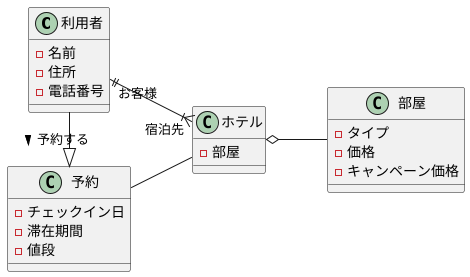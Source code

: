 @startuml ホテルと利用者と部屋と予約
left to right direction
class 利用者{
-名前
-住所
-電話番号
}
class ホテル{
-部屋
}
class 部屋{
-タイプ
-価格
-キャンペーン価格
}
class 予約{
-チェックイン日
-滞在期間
-値段
}
ホテル o-- 部屋
利用者 -|> 予約 :予約する >
予約 -- ホテル
利用者"お客様" ||--|{ "宿泊先" ホテル
@enduml